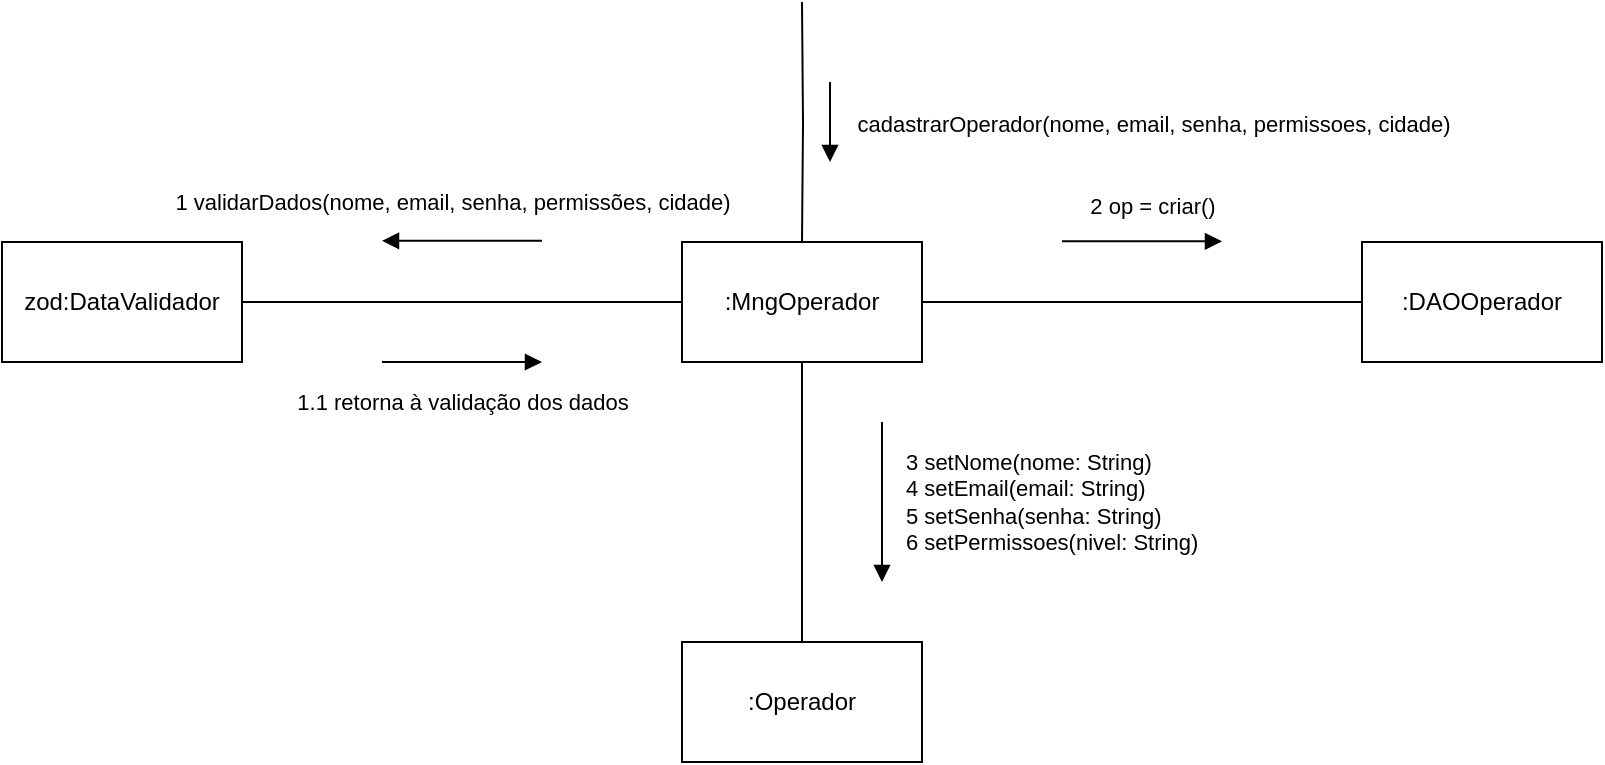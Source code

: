 <mxfile version="24.7.7" pages="3">
  <diagram name="Criar Operador" id="feTvoyzDVtde21yJjW31">
    <mxGraphModel dx="772" dy="624" grid="1" gridSize="10" guides="1" tooltips="1" connect="1" arrows="1" fold="1" page="1" pageScale="1" pageWidth="827" pageHeight="1169" math="0" shadow="0">
      <root>
        <mxCell id="0" />
        <mxCell id="1" parent="0" />
        <mxCell id="czfDMusSNPqsPS4ek511-2" value=":DAOOperador" style="rounded=0;whiteSpace=wrap;html=1;" vertex="1" parent="1">
          <mxGeometry x="680" y="440" width="120" height="60" as="geometry" />
        </mxCell>
        <mxCell id="czfDMusSNPqsPS4ek511-12" style="edgeStyle=orthogonalEdgeStyle;shape=connector;rounded=0;orthogonalLoop=1;jettySize=auto;html=1;strokeColor=default;align=center;verticalAlign=middle;fontFamily=Helvetica;fontSize=11;fontColor=default;labelBackgroundColor=default;endArrow=none;" edge="1" parent="1" source="czfDMusSNPqsPS4ek511-3" target="czfDMusSNPqsPS4ek511-4">
          <mxGeometry relative="1" as="geometry" />
        </mxCell>
        <mxCell id="czfDMusSNPqsPS4ek511-3" value=":Operador" style="rounded=0;whiteSpace=wrap;html=1;" vertex="1" parent="1">
          <mxGeometry x="340" y="640" width="120" height="60" as="geometry" />
        </mxCell>
        <mxCell id="czfDMusSNPqsPS4ek511-10" style="edgeStyle=orthogonalEdgeStyle;shape=connector;rounded=0;orthogonalLoop=1;jettySize=auto;html=1;strokeColor=default;align=center;verticalAlign=middle;fontFamily=Helvetica;fontSize=11;fontColor=default;labelBackgroundColor=default;endArrow=none;" edge="1" parent="1" source="czfDMusSNPqsPS4ek511-4" target="czfDMusSNPqsPS4ek511-2">
          <mxGeometry relative="1" as="geometry" />
        </mxCell>
        <mxCell id="czfDMusSNPqsPS4ek511-21" style="edgeStyle=orthogonalEdgeStyle;shape=connector;rounded=0;orthogonalLoop=1;jettySize=auto;html=1;strokeColor=default;align=center;verticalAlign=middle;fontFamily=Helvetica;fontSize=11;fontColor=default;labelBackgroundColor=default;endArrow=none;" edge="1" parent="1" source="czfDMusSNPqsPS4ek511-19" target="czfDMusSNPqsPS4ek511-4">
          <mxGeometry relative="1" as="geometry" />
        </mxCell>
        <mxCell id="czfDMusSNPqsPS4ek511-19" value="&lt;div&gt;zod:DataValidador&lt;/div&gt;" style="rounded=0;whiteSpace=wrap;html=1;" vertex="1" parent="1">
          <mxGeometry y="440" width="120" height="60" as="geometry" />
        </mxCell>
        <mxCell id="czfDMusSNPqsPS4ek511-22" value="" style="group" vertex="1" connectable="0" parent="1">
          <mxGeometry x="340" y="320" width="120" height="180" as="geometry" />
        </mxCell>
        <mxCell id="czfDMusSNPqsPS4ek511-9" style="edgeStyle=orthogonalEdgeStyle;shape=connector;rounded=0;orthogonalLoop=1;jettySize=auto;html=1;strokeColor=default;align=center;verticalAlign=middle;fontFamily=Helvetica;fontSize=11;fontColor=default;labelBackgroundColor=default;endArrow=none;" edge="1" parent="czfDMusSNPqsPS4ek511-22" target="czfDMusSNPqsPS4ek511-4">
          <mxGeometry relative="1" as="geometry">
            <mxPoint x="60" as="sourcePoint" />
            <Array as="points" />
          </mxGeometry>
        </mxCell>
        <mxCell id="czfDMusSNPqsPS4ek511-4" value="&lt;div&gt;:MngOperador&lt;/div&gt;" style="rounded=0;whiteSpace=wrap;html=1;" vertex="1" parent="czfDMusSNPqsPS4ek511-22">
          <mxGeometry y="120" width="120" height="60" as="geometry" />
        </mxCell>
        <mxCell id="czfDMusSNPqsPS4ek511-17" value="" style="endArrow=block;html=1;rounded=0;strokeColor=default;align=center;verticalAlign=middle;fontFamily=Helvetica;fontSize=11;fontColor=default;labelBackgroundColor=default;" edge="1" parent="czfDMusSNPqsPS4ek511-22">
          <mxGeometry width="50" height="50" relative="1" as="geometry">
            <mxPoint x="74" y="40" as="sourcePoint" />
            <mxPoint x="74" y="80" as="targetPoint" />
          </mxGeometry>
        </mxCell>
        <mxCell id="czfDMusSNPqsPS4ek511-18" value="&amp;nbsp;cadastrarOperador(nome, email, senha, permissoes, cidade)" style="edgeLabel;html=1;align=center;verticalAlign=middle;resizable=0;points=[];fontFamily=Helvetica;fontSize=11;fontColor=default;labelBackgroundColor=default;" vertex="1" connectable="0" parent="czfDMusSNPqsPS4ek511-17">
          <mxGeometry x="-0.279" y="-1" relative="1" as="geometry">
            <mxPoint x="161" y="6" as="offset" />
          </mxGeometry>
        </mxCell>
        <mxCell id="czfDMusSNPqsPS4ek511-27" value="" style="endArrow=block;html=1;rounded=0;strokeColor=default;align=center;verticalAlign=middle;fontFamily=Helvetica;fontSize=11;fontColor=default;labelBackgroundColor=default;" edge="1" parent="1">
          <mxGeometry width="50" height="50" relative="1" as="geometry">
            <mxPoint x="190" y="500" as="sourcePoint" />
            <mxPoint x="270" y="500" as="targetPoint" />
          </mxGeometry>
        </mxCell>
        <mxCell id="czfDMusSNPqsPS4ek511-28" value="1.1 retorna à validação dos dados" style="edgeLabel;html=1;align=center;verticalAlign=middle;resizable=0;points=[];fontFamily=Helvetica;fontSize=11;fontColor=default;labelBackgroundColor=default;" vertex="1" connectable="0" parent="czfDMusSNPqsPS4ek511-27">
          <mxGeometry x="-0.279" y="-1" relative="1" as="geometry">
            <mxPoint x="11" y="19" as="offset" />
          </mxGeometry>
        </mxCell>
        <mxCell id="czfDMusSNPqsPS4ek511-29" value="" style="endArrow=block;html=1;rounded=0;strokeColor=default;align=center;verticalAlign=middle;fontFamily=Helvetica;fontSize=11;fontColor=default;labelBackgroundColor=default;" edge="1" parent="1">
          <mxGeometry width="50" height="50" relative="1" as="geometry">
            <mxPoint x="270" y="439.43" as="sourcePoint" />
            <mxPoint x="190" y="439.43" as="targetPoint" />
          </mxGeometry>
        </mxCell>
        <mxCell id="czfDMusSNPqsPS4ek511-30" value="1 validarDados(nome, email, senha, permissões, cidade)" style="edgeLabel;html=1;align=center;verticalAlign=middle;resizable=0;points=[];fontFamily=Helvetica;fontSize=11;fontColor=default;labelBackgroundColor=default;" vertex="1" connectable="0" parent="czfDMusSNPqsPS4ek511-29">
          <mxGeometry x="-0.279" y="-1" relative="1" as="geometry">
            <mxPoint x="-16" y="-19" as="offset" />
          </mxGeometry>
        </mxCell>
        <mxCell id="czfDMusSNPqsPS4ek511-31" value="" style="endArrow=block;html=1;rounded=0;strokeColor=default;align=center;verticalAlign=middle;fontFamily=Helvetica;fontSize=11;fontColor=default;labelBackgroundColor=default;" edge="1" parent="1">
          <mxGeometry width="50" height="50" relative="1" as="geometry">
            <mxPoint x="530" y="439.67" as="sourcePoint" />
            <mxPoint x="610" y="439.67" as="targetPoint" />
          </mxGeometry>
        </mxCell>
        <mxCell id="czfDMusSNPqsPS4ek511-32" value="2 op = criar()" style="edgeLabel;html=1;align=center;verticalAlign=middle;resizable=0;points=[];fontFamily=Helvetica;fontSize=11;fontColor=default;labelBackgroundColor=default;rotation=0;" vertex="1" connectable="0" parent="czfDMusSNPqsPS4ek511-31">
          <mxGeometry x="-0.279" y="-1" relative="1" as="geometry">
            <mxPoint x="16" y="-19" as="offset" />
          </mxGeometry>
        </mxCell>
        <mxCell id="czfDMusSNPqsPS4ek511-33" value="" style="endArrow=block;html=1;rounded=0;strokeColor=default;align=center;verticalAlign=middle;fontFamily=Helvetica;fontSize=11;fontColor=default;labelBackgroundColor=default;" edge="1" parent="1">
          <mxGeometry width="50" height="50" relative="1" as="geometry">
            <mxPoint x="440" y="530" as="sourcePoint" />
            <mxPoint x="440" y="610" as="targetPoint" />
          </mxGeometry>
        </mxCell>
        <mxCell id="czfDMusSNPqsPS4ek511-35" value="&lt;div align=&quot;justify&quot;&gt;3 &lt;span data-lucid-content=&quot;{&amp;quot;t&amp;quot;:&amp;quot;+ getNome(): String \n+ setNome(nome: String): void\n+ getEmail(): String \n+ setEmail(email: String): void\n+ getSenha(): String\n+ setSenha(senha: String): void\n+ getNivel(): String\n+ setNivel(nivel: String): void   &amp;quot;,&amp;quot;m&amp;quot;:[{&amp;quot;s&amp;quot;:0,&amp;quot;n&amp;quot;:&amp;quot;a&amp;quot;,&amp;quot;v&amp;quot;:&amp;quot;left&amp;quot;},{&amp;quot;s&amp;quot;:21,&amp;quot;n&amp;quot;:&amp;quot;a&amp;quot;,&amp;quot;v&amp;quot;:&amp;quot;left&amp;quot;},{&amp;quot;s&amp;quot;:51,&amp;quot;n&amp;quot;:&amp;quot;a&amp;quot;,&amp;quot;v&amp;quot;:&amp;quot;left&amp;quot;},{&amp;quot;s&amp;quot;:73,&amp;quot;n&amp;quot;:&amp;quot;a&amp;quot;,&amp;quot;v&amp;quot;:&amp;quot;left&amp;quot;},{&amp;quot;s&amp;quot;:105,&amp;quot;n&amp;quot;:&amp;quot;a&amp;quot;,&amp;quot;v&amp;quot;:&amp;quot;left&amp;quot;},{&amp;quot;s&amp;quot;:126,&amp;quot;n&amp;quot;:&amp;quot;a&amp;quot;,&amp;quot;v&amp;quot;:&amp;quot;left&amp;quot;},{&amp;quot;s&amp;quot;:158,&amp;quot;n&amp;quot;:&amp;quot;a&amp;quot;,&amp;quot;v&amp;quot;:&amp;quot;left&amp;quot;},{&amp;quot;s&amp;quot;:179,&amp;quot;n&amp;quot;:&amp;quot;a&amp;quot;,&amp;quot;v&amp;quot;:&amp;quot;left&amp;quot;}]}&quot; data-lucid-type=&quot;application/vnd.lucid.text&quot;&gt;&lt;span&gt;setNome(nome: String)&lt;/span&gt;&lt;span&gt;&lt;/span&gt;&lt;span&gt;&lt;br&gt;&lt;/span&gt;&lt;/span&gt;&lt;/div&gt;&lt;div align=&quot;justify&quot;&gt;&lt;span data-lucid-content=&quot;{&amp;quot;t&amp;quot;:&amp;quot;+ getNome(): String \n+ setNome(nome: String): void\n+ getEmail(): String \n+ setEmail(email: String): void\n+ getSenha(): String\n+ setSenha(senha: String): void\n+ getNivel(): String\n+ setNivel(nivel: String): void   &amp;quot;,&amp;quot;m&amp;quot;:[{&amp;quot;s&amp;quot;:0,&amp;quot;n&amp;quot;:&amp;quot;a&amp;quot;,&amp;quot;v&amp;quot;:&amp;quot;left&amp;quot;},{&amp;quot;s&amp;quot;:21,&amp;quot;n&amp;quot;:&amp;quot;a&amp;quot;,&amp;quot;v&amp;quot;:&amp;quot;left&amp;quot;},{&amp;quot;s&amp;quot;:51,&amp;quot;n&amp;quot;:&amp;quot;a&amp;quot;,&amp;quot;v&amp;quot;:&amp;quot;left&amp;quot;},{&amp;quot;s&amp;quot;:73,&amp;quot;n&amp;quot;:&amp;quot;a&amp;quot;,&amp;quot;v&amp;quot;:&amp;quot;left&amp;quot;},{&amp;quot;s&amp;quot;:105,&amp;quot;n&amp;quot;:&amp;quot;a&amp;quot;,&amp;quot;v&amp;quot;:&amp;quot;left&amp;quot;},{&amp;quot;s&amp;quot;:126,&amp;quot;n&amp;quot;:&amp;quot;a&amp;quot;,&amp;quot;v&amp;quot;:&amp;quot;left&amp;quot;},{&amp;quot;s&amp;quot;:158,&amp;quot;n&amp;quot;:&amp;quot;a&amp;quot;,&amp;quot;v&amp;quot;:&amp;quot;left&amp;quot;},{&amp;quot;s&amp;quot;:179,&amp;quot;n&amp;quot;:&amp;quot;a&amp;quot;,&amp;quot;v&amp;quot;:&amp;quot;left&amp;quot;}]}&quot; data-lucid-type=&quot;application/vnd.lucid.text&quot;&gt;&lt;span&gt;4 setEmail(email: String)&lt;/span&gt;&lt;span&gt;&lt;/span&gt;&lt;/span&gt;&lt;/div&gt;&lt;div align=&quot;justify&quot;&gt;&lt;span data-lucid-content=&quot;{&amp;quot;t&amp;quot;:&amp;quot;+ getNome(): String \n+ setNome(nome: String): void\n+ getEmail(): String \n+ setEmail(email: String): void\n+ getSenha(): String\n+ setSenha(senha: String): void\n+ getNivel(): String\n+ setNivel(nivel: String): void   &amp;quot;,&amp;quot;m&amp;quot;:[{&amp;quot;s&amp;quot;:0,&amp;quot;n&amp;quot;:&amp;quot;a&amp;quot;,&amp;quot;v&amp;quot;:&amp;quot;left&amp;quot;},{&amp;quot;s&amp;quot;:21,&amp;quot;n&amp;quot;:&amp;quot;a&amp;quot;,&amp;quot;v&amp;quot;:&amp;quot;left&amp;quot;},{&amp;quot;s&amp;quot;:51,&amp;quot;n&amp;quot;:&amp;quot;a&amp;quot;,&amp;quot;v&amp;quot;:&amp;quot;left&amp;quot;},{&amp;quot;s&amp;quot;:73,&amp;quot;n&amp;quot;:&amp;quot;a&amp;quot;,&amp;quot;v&amp;quot;:&amp;quot;left&amp;quot;},{&amp;quot;s&amp;quot;:105,&amp;quot;n&amp;quot;:&amp;quot;a&amp;quot;,&amp;quot;v&amp;quot;:&amp;quot;left&amp;quot;},{&amp;quot;s&amp;quot;:126,&amp;quot;n&amp;quot;:&amp;quot;a&amp;quot;,&amp;quot;v&amp;quot;:&amp;quot;left&amp;quot;},{&amp;quot;s&amp;quot;:158,&amp;quot;n&amp;quot;:&amp;quot;a&amp;quot;,&amp;quot;v&amp;quot;:&amp;quot;left&amp;quot;},{&amp;quot;s&amp;quot;:179,&amp;quot;n&amp;quot;:&amp;quot;a&amp;quot;,&amp;quot;v&amp;quot;:&amp;quot;left&amp;quot;}]}&quot; data-lucid-type=&quot;application/vnd.lucid.text&quot;&gt;&lt;span&gt;&lt;/span&gt;&lt;/span&gt;&lt;/div&gt;&lt;div align=&quot;justify&quot;&gt;&lt;span data-lucid-content=&quot;{&amp;quot;t&amp;quot;:&amp;quot;+ getNome(): String \n+ setNome(nome: String): void\n+ getEmail(): String \n+ setEmail(email: String): void\n+ getSenha(): String\n+ setSenha(senha: String): void\n+ getNivel(): String\n+ setNivel(nivel: String): void   &amp;quot;,&amp;quot;m&amp;quot;:[{&amp;quot;s&amp;quot;:0,&amp;quot;n&amp;quot;:&amp;quot;a&amp;quot;,&amp;quot;v&amp;quot;:&amp;quot;left&amp;quot;},{&amp;quot;s&amp;quot;:21,&amp;quot;n&amp;quot;:&amp;quot;a&amp;quot;,&amp;quot;v&amp;quot;:&amp;quot;left&amp;quot;},{&amp;quot;s&amp;quot;:51,&amp;quot;n&amp;quot;:&amp;quot;a&amp;quot;,&amp;quot;v&amp;quot;:&amp;quot;left&amp;quot;},{&amp;quot;s&amp;quot;:73,&amp;quot;n&amp;quot;:&amp;quot;a&amp;quot;,&amp;quot;v&amp;quot;:&amp;quot;left&amp;quot;},{&amp;quot;s&amp;quot;:105,&amp;quot;n&amp;quot;:&amp;quot;a&amp;quot;,&amp;quot;v&amp;quot;:&amp;quot;left&amp;quot;},{&amp;quot;s&amp;quot;:126,&amp;quot;n&amp;quot;:&amp;quot;a&amp;quot;,&amp;quot;v&amp;quot;:&amp;quot;left&amp;quot;},{&amp;quot;s&amp;quot;:158,&amp;quot;n&amp;quot;:&amp;quot;a&amp;quot;,&amp;quot;v&amp;quot;:&amp;quot;left&amp;quot;},{&amp;quot;s&amp;quot;:179,&amp;quot;n&amp;quot;:&amp;quot;a&amp;quot;,&amp;quot;v&amp;quot;:&amp;quot;left&amp;quot;}]}&quot; data-lucid-type=&quot;application/vnd.lucid.text&quot;&gt;&lt;span&gt;5 setSenha(senha: String)&lt;/span&gt;&lt;span&gt;&lt;/span&gt;&lt;/span&gt;&lt;br&gt;&lt;span data-lucid-content=&quot;{&amp;quot;t&amp;quot;:&amp;quot;+ getNome(): String \n+ setNome(nome: String): void\n+ getEmail(): String \n+ setEmail(email: String): void\n+ getSenha(): String\n+ setSenha(senha: String): void\n+ getNivel(): String\n+ setNivel(nivel: String): void   &amp;quot;,&amp;quot;m&amp;quot;:[{&amp;quot;s&amp;quot;:0,&amp;quot;n&amp;quot;:&amp;quot;a&amp;quot;,&amp;quot;v&amp;quot;:&amp;quot;left&amp;quot;},{&amp;quot;s&amp;quot;:21,&amp;quot;n&amp;quot;:&amp;quot;a&amp;quot;,&amp;quot;v&amp;quot;:&amp;quot;left&amp;quot;},{&amp;quot;s&amp;quot;:51,&amp;quot;n&amp;quot;:&amp;quot;a&amp;quot;,&amp;quot;v&amp;quot;:&amp;quot;left&amp;quot;},{&amp;quot;s&amp;quot;:73,&amp;quot;n&amp;quot;:&amp;quot;a&amp;quot;,&amp;quot;v&amp;quot;:&amp;quot;left&amp;quot;},{&amp;quot;s&amp;quot;:105,&amp;quot;n&amp;quot;:&amp;quot;a&amp;quot;,&amp;quot;v&amp;quot;:&amp;quot;left&amp;quot;},{&amp;quot;s&amp;quot;:126,&amp;quot;n&amp;quot;:&amp;quot;a&amp;quot;,&amp;quot;v&amp;quot;:&amp;quot;left&amp;quot;},{&amp;quot;s&amp;quot;:158,&amp;quot;n&amp;quot;:&amp;quot;a&amp;quot;,&amp;quot;v&amp;quot;:&amp;quot;left&amp;quot;},{&amp;quot;s&amp;quot;:179,&amp;quot;n&amp;quot;:&amp;quot;a&amp;quot;,&amp;quot;v&amp;quot;:&amp;quot;left&amp;quot;}]}&quot; data-lucid-type=&quot;application/vnd.lucid.text&quot;&gt;&lt;span&gt;&lt;/span&gt;&lt;span&gt;6 setPermissoes(nivel: String)   &lt;/span&gt;&lt;/span&gt;&lt;/div&gt;" style="edgeLabel;html=1;align=left;verticalAlign=middle;resizable=0;points=[];fontFamily=Helvetica;fontSize=11;fontColor=default;labelBackgroundColor=default;" vertex="1" connectable="0" parent="czfDMusSNPqsPS4ek511-33">
          <mxGeometry x="-0.425" y="-1" relative="1" as="geometry">
            <mxPoint x="11" y="17" as="offset" />
          </mxGeometry>
        </mxCell>
      </root>
    </mxGraphModel>
  </diagram>
  <diagram id="5zzG0JV8Nk7geoMTUrKs" name="Página-2">
    <mxGraphModel grid="1" page="1" gridSize="10" guides="1" tooltips="1" connect="1" arrows="1" fold="1" pageScale="1" pageWidth="827" pageHeight="1169" math="0" shadow="0">
      <root>
        <mxCell id="0" />
        <mxCell id="1" parent="0" />
      </root>
    </mxGraphModel>
  </diagram>
  <diagram id="BBkqI_8l-2A9AX1yqHWt" name="Página-3">
    <mxGraphModel grid="1" page="1" gridSize="10" guides="1" tooltips="1" connect="1" arrows="1" fold="1" pageScale="1" pageWidth="827" pageHeight="1169" math="0" shadow="0">
      <root>
        <mxCell id="0" />
        <mxCell id="1" parent="0" />
      </root>
    </mxGraphModel>
  </diagram>
</mxfile>
